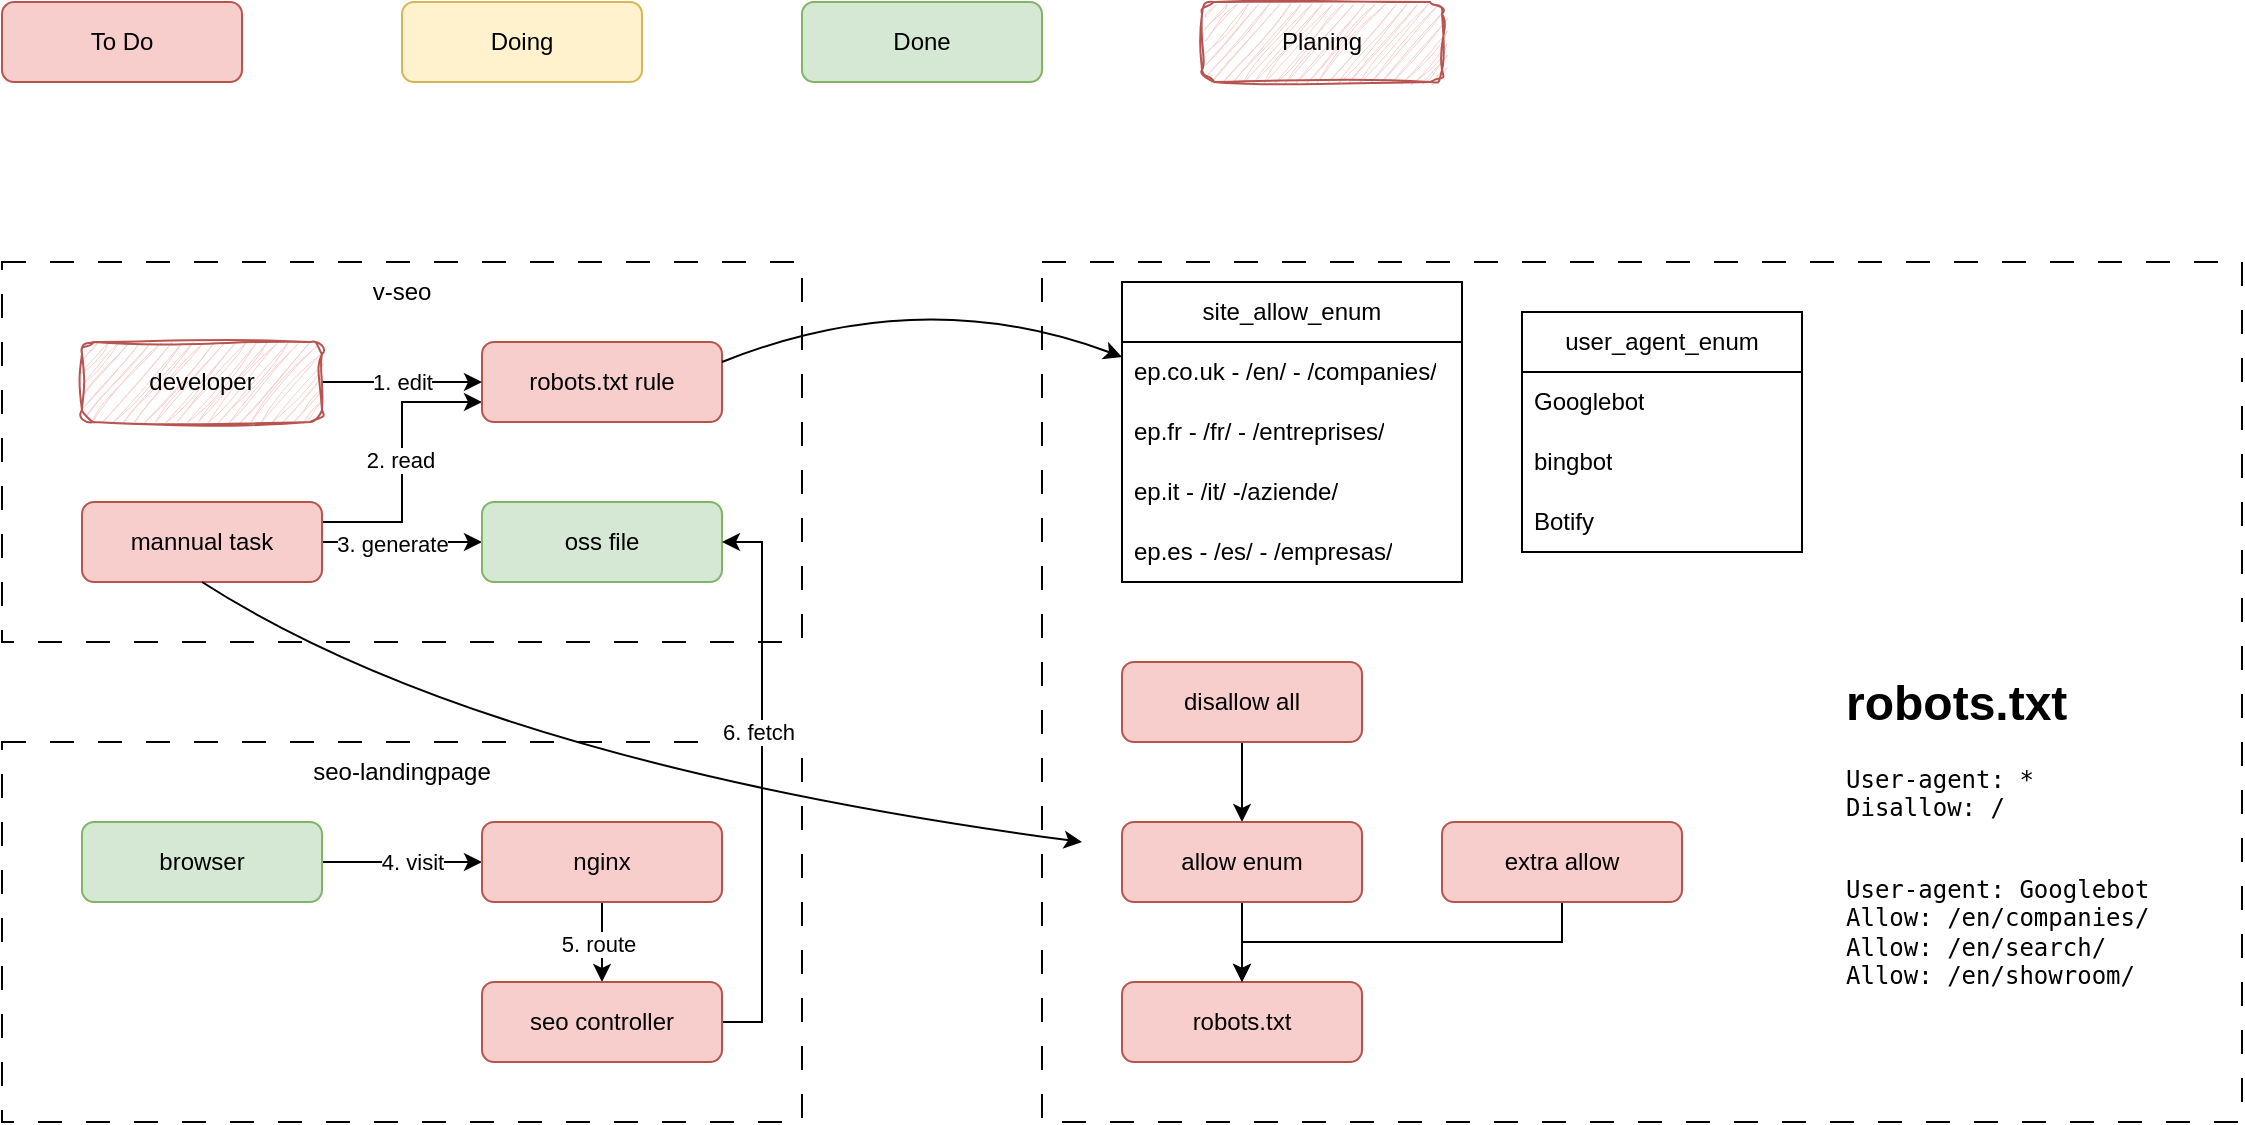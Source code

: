 <mxfile version="25.0.3">
  <diagram name="第 1 页" id="6XTrNinVOmstTceVo0tN">
    <mxGraphModel dx="1417" dy="1819" grid="1" gridSize="10" guides="1" tooltips="1" connect="1" arrows="1" fold="1" page="1" pageScale="1" pageWidth="827" pageHeight="1169" math="0" shadow="0">
      <root>
        <mxCell id="0" />
        <mxCell id="1" parent="0" />
        <mxCell id="VGmLlZrA64LQWpxoeh4O-29" value="" style="rounded=0;whiteSpace=wrap;html=1;fillColor=none;dashed=1;dashPattern=12 12;" parent="1" vertex="1">
          <mxGeometry x="560" y="40" width="600" height="430" as="geometry" />
        </mxCell>
        <mxCell id="VGmLlZrA64LQWpxoeh4O-22" value="" style="rounded=0;whiteSpace=wrap;html=1;fillColor=none;dashed=1;dashPattern=12 12;" parent="1" vertex="1">
          <mxGeometry x="40" y="280" width="400" height="190" as="geometry" />
        </mxCell>
        <mxCell id="VGmLlZrA64LQWpxoeh4O-8" value="" style="rounded=0;whiteSpace=wrap;html=1;fillColor=none;dashed=1;dashPattern=12 12;" parent="1" vertex="1">
          <mxGeometry x="40" y="40" width="400" height="190" as="geometry" />
        </mxCell>
        <mxCell id="VGmLlZrA64LQWpxoeh4O-11" style="edgeStyle=orthogonalEdgeStyle;rounded=0;orthogonalLoop=1;jettySize=auto;html=1;exitX=1;exitY=0.25;exitDx=0;exitDy=0;entryX=0;entryY=0.75;entryDx=0;entryDy=0;" parent="1" source="VGmLlZrA64LQWpxoeh4O-1" target="VGmLlZrA64LQWpxoeh4O-2" edge="1">
          <mxGeometry relative="1" as="geometry" />
        </mxCell>
        <mxCell id="VGmLlZrA64LQWpxoeh4O-12" value="2. read" style="edgeLabel;html=1;align=center;verticalAlign=middle;resizable=0;points=[];" parent="VGmLlZrA64LQWpxoeh4O-11" vertex="1" connectable="0">
          <mxGeometry x="0.014" y="1" relative="1" as="geometry">
            <mxPoint as="offset" />
          </mxGeometry>
        </mxCell>
        <mxCell id="VGmLlZrA64LQWpxoeh4O-13" style="edgeStyle=orthogonalEdgeStyle;rounded=0;orthogonalLoop=1;jettySize=auto;html=1;exitX=1;exitY=0.5;exitDx=0;exitDy=0;entryX=0;entryY=0.5;entryDx=0;entryDy=0;" parent="1" source="VGmLlZrA64LQWpxoeh4O-1" target="VGmLlZrA64LQWpxoeh4O-3" edge="1">
          <mxGeometry relative="1" as="geometry" />
        </mxCell>
        <mxCell id="VGmLlZrA64LQWpxoeh4O-14" value="3. generate" style="edgeLabel;html=1;align=center;verticalAlign=middle;resizable=0;points=[];" parent="VGmLlZrA64LQWpxoeh4O-13" vertex="1" connectable="0">
          <mxGeometry x="-0.125" y="-1" relative="1" as="geometry">
            <mxPoint as="offset" />
          </mxGeometry>
        </mxCell>
        <mxCell id="VGmLlZrA64LQWpxoeh4O-1" value="mannual task" style="rounded=1;whiteSpace=wrap;html=1;fillColor=#f8cecc;strokeColor=#b85450;" parent="1" vertex="1">
          <mxGeometry x="80" y="160" width="120" height="40" as="geometry" />
        </mxCell>
        <mxCell id="VGmLlZrA64LQWpxoeh4O-2" value="robots.txt rule" style="rounded=1;whiteSpace=wrap;html=1;fillColor=#f8cecc;strokeColor=#b85450;" parent="1" vertex="1">
          <mxGeometry x="280" y="80" width="120" height="40" as="geometry" />
        </mxCell>
        <mxCell id="VGmLlZrA64LQWpxoeh4O-3" value="oss file" style="rounded=1;whiteSpace=wrap;html=1;fillColor=#d5e8d4;strokeColor=#82b366;" parent="1" vertex="1">
          <mxGeometry x="280" y="160" width="120" height="40" as="geometry" />
        </mxCell>
        <mxCell id="VGmLlZrA64LQWpxoeh4O-9" style="edgeStyle=orthogonalEdgeStyle;rounded=0;orthogonalLoop=1;jettySize=auto;html=1;exitX=1;exitY=0.5;exitDx=0;exitDy=0;entryX=0;entryY=0.5;entryDx=0;entryDy=0;" parent="1" source="VGmLlZrA64LQWpxoeh4O-4" target="VGmLlZrA64LQWpxoeh4O-2" edge="1">
          <mxGeometry relative="1" as="geometry" />
        </mxCell>
        <mxCell id="VGmLlZrA64LQWpxoeh4O-10" value="1. edit" style="edgeLabel;html=1;align=center;verticalAlign=middle;resizable=0;points=[];" parent="VGmLlZrA64LQWpxoeh4O-9" vertex="1" connectable="0">
          <mxGeometry x="-0.125" y="4" relative="1" as="geometry">
            <mxPoint x="5" y="4" as="offset" />
          </mxGeometry>
        </mxCell>
        <mxCell id="VGmLlZrA64LQWpxoeh4O-4" value="developer" style="rounded=1;whiteSpace=wrap;html=1;fillColor=#f8cecc;strokeColor=#b85450;sketch=1;curveFitting=1;jiggle=2;" parent="1" vertex="1">
          <mxGeometry x="80" y="80" width="120" height="40" as="geometry" />
        </mxCell>
        <mxCell id="VGmLlZrA64LQWpxoeh4O-15" style="edgeStyle=orthogonalEdgeStyle;rounded=0;orthogonalLoop=1;jettySize=auto;html=1;exitX=1;exitY=0.5;exitDx=0;exitDy=0;entryX=0;entryY=0.5;entryDx=0;entryDy=0;" parent="1" source="VGmLlZrA64LQWpxoeh4O-5" target="VGmLlZrA64LQWpxoeh4O-6" edge="1">
          <mxGeometry relative="1" as="geometry" />
        </mxCell>
        <mxCell id="VGmLlZrA64LQWpxoeh4O-16" value="4. visit" style="edgeLabel;html=1;align=center;verticalAlign=middle;resizable=0;points=[];" parent="VGmLlZrA64LQWpxoeh4O-15" vertex="1" connectable="0">
          <mxGeometry x="0.125" relative="1" as="geometry">
            <mxPoint as="offset" />
          </mxGeometry>
        </mxCell>
        <mxCell id="VGmLlZrA64LQWpxoeh4O-5" value="browser" style="rounded=1;whiteSpace=wrap;html=1;fillColor=#d5e8d4;strokeColor=#82b366;" parent="1" vertex="1">
          <mxGeometry x="80" y="320" width="120" height="40" as="geometry" />
        </mxCell>
        <mxCell id="VGmLlZrA64LQWpxoeh4O-17" style="edgeStyle=orthogonalEdgeStyle;rounded=0;orthogonalLoop=1;jettySize=auto;html=1;exitX=0.5;exitY=1;exitDx=0;exitDy=0;entryX=0.5;entryY=0;entryDx=0;entryDy=0;" parent="1" source="VGmLlZrA64LQWpxoeh4O-6" target="VGmLlZrA64LQWpxoeh4O-7" edge="1">
          <mxGeometry relative="1" as="geometry" />
        </mxCell>
        <mxCell id="VGmLlZrA64LQWpxoeh4O-18" value="5. route" style="edgeLabel;html=1;align=center;verticalAlign=middle;resizable=0;points=[];" parent="VGmLlZrA64LQWpxoeh4O-17" vertex="1" connectable="0">
          <mxGeometry x="0.05" y="-2" relative="1" as="geometry">
            <mxPoint as="offset" />
          </mxGeometry>
        </mxCell>
        <mxCell id="VGmLlZrA64LQWpxoeh4O-6" value="nginx" style="rounded=1;whiteSpace=wrap;html=1;fillColor=#f8cecc;strokeColor=#b85450;" parent="1" vertex="1">
          <mxGeometry x="280" y="320" width="120" height="40" as="geometry" />
        </mxCell>
        <mxCell id="VGmLlZrA64LQWpxoeh4O-20" style="edgeStyle=orthogonalEdgeStyle;rounded=0;orthogonalLoop=1;jettySize=auto;html=1;exitX=1;exitY=0.5;exitDx=0;exitDy=0;entryX=1;entryY=0.5;entryDx=0;entryDy=0;" parent="1" source="VGmLlZrA64LQWpxoeh4O-7" target="VGmLlZrA64LQWpxoeh4O-3" edge="1">
          <mxGeometry relative="1" as="geometry" />
        </mxCell>
        <mxCell id="VGmLlZrA64LQWpxoeh4O-21" value="6. fetch" style="edgeLabel;html=1;align=center;verticalAlign=middle;resizable=0;points=[];" parent="VGmLlZrA64LQWpxoeh4O-20" vertex="1" connectable="0">
          <mxGeometry x="0.183" y="2" relative="1" as="geometry">
            <mxPoint as="offset" />
          </mxGeometry>
        </mxCell>
        <mxCell id="VGmLlZrA64LQWpxoeh4O-7" value="seo controller" style="rounded=1;whiteSpace=wrap;html=1;fillColor=#f8cecc;strokeColor=#b85450;" parent="1" vertex="1">
          <mxGeometry x="280" y="400" width="120" height="40" as="geometry" />
        </mxCell>
        <mxCell id="VGmLlZrA64LQWpxoeh4O-23" value="v-seo" style="text;html=1;align=center;verticalAlign=middle;whiteSpace=wrap;rounded=0;" parent="1" vertex="1">
          <mxGeometry x="210" y="40" width="60" height="30" as="geometry" />
        </mxCell>
        <mxCell id="VGmLlZrA64LQWpxoeh4O-24" value="seo-landingpage" style="text;html=1;align=center;verticalAlign=middle;whiteSpace=wrap;rounded=0;" parent="1" vertex="1">
          <mxGeometry x="190" y="280" width="100" height="30" as="geometry" />
        </mxCell>
        <mxCell id="VGmLlZrA64LQWpxoeh4O-25" value="Doing" style="rounded=1;whiteSpace=wrap;html=1;fillColor=#fff2cc;strokeColor=#d6b656;" parent="1" vertex="1">
          <mxGeometry x="240" y="-90" width="120" height="40" as="geometry" />
        </mxCell>
        <mxCell id="VGmLlZrA64LQWpxoeh4O-26" value="To Do" style="rounded=1;whiteSpace=wrap;html=1;fillColor=#f8cecc;strokeColor=#b85450;" parent="1" vertex="1">
          <mxGeometry x="40" y="-90" width="120" height="40" as="geometry" />
        </mxCell>
        <mxCell id="VGmLlZrA64LQWpxoeh4O-27" value="Done" style="rounded=1;whiteSpace=wrap;html=1;fillColor=#d5e8d4;strokeColor=#82b366;" parent="1" vertex="1">
          <mxGeometry x="440" y="-90" width="120" height="40" as="geometry" />
        </mxCell>
        <mxCell id="VGmLlZrA64LQWpxoeh4O-28" value="Planing" style="rounded=1;whiteSpace=wrap;html=1;align=center;fillColor=#f8cecc;strokeColor=#b85450;sketch=1;curveFitting=1;jiggle=2;" parent="1" vertex="1">
          <mxGeometry x="640" y="-90" width="120" height="40" as="geometry" />
        </mxCell>
        <mxCell id="VGmLlZrA64LQWpxoeh4O-30" value="" style="curved=1;endArrow=classic;html=1;rounded=0;exitX=0.5;exitY=1;exitDx=0;exitDy=0;" parent="1" source="VGmLlZrA64LQWpxoeh4O-1" edge="1">
          <mxGeometry width="50" height="50" relative="1" as="geometry">
            <mxPoint x="390" y="220" as="sourcePoint" />
            <mxPoint x="580" y="330" as="targetPoint" />
            <Array as="points">
              <mxPoint x="280" y="290" />
            </Array>
          </mxGeometry>
        </mxCell>
        <mxCell id="VGmLlZrA64LQWpxoeh4O-32" value="site_allow_enum" style="swimlane;fontStyle=0;childLayout=stackLayout;horizontal=1;startSize=30;horizontalStack=0;resizeParent=1;resizeParentMax=0;resizeLast=0;collapsible=1;marginBottom=0;whiteSpace=wrap;html=1;" parent="1" vertex="1">
          <mxGeometry x="600" y="50" width="170" height="150" as="geometry" />
        </mxCell>
        <mxCell id="VGmLlZrA64LQWpxoeh4O-34" value="ep.co.uk - /en/ - /companies/" style="text;strokeColor=none;fillColor=none;align=left;verticalAlign=middle;spacingLeft=4;spacingRight=4;overflow=hidden;points=[[0,0.5],[1,0.5]];portConstraint=eastwest;rotatable=0;whiteSpace=wrap;html=1;" parent="VGmLlZrA64LQWpxoeh4O-32" vertex="1">
          <mxGeometry y="30" width="170" height="30" as="geometry" />
        </mxCell>
        <mxCell id="VGmLlZrA64LQWpxoeh4O-33" value="ep.fr - /fr/ - /entreprises/" style="text;strokeColor=none;fillColor=none;align=left;verticalAlign=middle;spacingLeft=4;spacingRight=4;overflow=hidden;points=[[0,0.5],[1,0.5]];portConstraint=eastwest;rotatable=0;whiteSpace=wrap;html=1;" parent="VGmLlZrA64LQWpxoeh4O-32" vertex="1">
          <mxGeometry y="60" width="170" height="30" as="geometry" />
        </mxCell>
        <mxCell id="VGmLlZrA64LQWpxoeh4O-36" value="ep.it - /it/ -/aziende/" style="text;strokeColor=none;fillColor=none;align=left;verticalAlign=middle;spacingLeft=4;spacingRight=4;overflow=hidden;points=[[0,0.5],[1,0.5]];portConstraint=eastwest;rotatable=0;whiteSpace=wrap;html=1;" parent="VGmLlZrA64LQWpxoeh4O-32" vertex="1">
          <mxGeometry y="90" width="170" height="30" as="geometry" />
        </mxCell>
        <mxCell id="VGmLlZrA64LQWpxoeh4O-35" value="ep.es - /es/ - /empresas/" style="text;strokeColor=none;fillColor=none;align=left;verticalAlign=middle;spacingLeft=4;spacingRight=4;overflow=hidden;points=[[0,0.5],[1,0.5]];portConstraint=eastwest;rotatable=0;whiteSpace=wrap;html=1;" parent="VGmLlZrA64LQWpxoeh4O-32" vertex="1">
          <mxGeometry y="120" width="170" height="30" as="geometry" />
        </mxCell>
        <mxCell id="VGmLlZrA64LQWpxoeh4O-61" style="edgeStyle=orthogonalEdgeStyle;rounded=0;orthogonalLoop=1;jettySize=auto;html=1;exitX=0.5;exitY=1;exitDx=0;exitDy=0;entryX=0.5;entryY=0;entryDx=0;entryDy=0;" parent="1" source="VGmLlZrA64LQWpxoeh4O-40" target="VGmLlZrA64LQWpxoeh4O-60" edge="1">
          <mxGeometry relative="1" as="geometry" />
        </mxCell>
        <mxCell id="VGmLlZrA64LQWpxoeh4O-40" value="disallow all" style="rounded=1;whiteSpace=wrap;html=1;fillColor=#f8cecc;strokeColor=#b85450;" parent="1" vertex="1">
          <mxGeometry x="600" y="240" width="120" height="40" as="geometry" />
        </mxCell>
        <mxCell id="VGmLlZrA64LQWpxoeh4O-41" value="" style="curved=1;endArrow=classic;html=1;rounded=0;exitX=1;exitY=0.25;exitDx=0;exitDy=0;entryX=0;entryY=0.25;entryDx=0;entryDy=0;" parent="1" source="VGmLlZrA64LQWpxoeh4O-2" target="VGmLlZrA64LQWpxoeh4O-32" edge="1">
          <mxGeometry width="50" height="50" relative="1" as="geometry">
            <mxPoint x="390" y="220" as="sourcePoint" />
            <mxPoint x="440" y="170" as="targetPoint" />
            <Array as="points">
              <mxPoint x="500" y="50" />
            </Array>
          </mxGeometry>
        </mxCell>
        <mxCell id="VGmLlZrA64LQWpxoeh4O-42" value="robots.txt" style="rounded=1;whiteSpace=wrap;html=1;fillColor=#f8cecc;strokeColor=#b85450;" parent="1" vertex="1">
          <mxGeometry x="600" y="400" width="120" height="40" as="geometry" />
        </mxCell>
        <mxCell id="VGmLlZrA64LQWpxoeh4O-43" value="user_agent_enum" style="swimlane;fontStyle=0;childLayout=stackLayout;horizontal=1;startSize=30;horizontalStack=0;resizeParent=1;resizeParentMax=0;resizeLast=0;collapsible=1;marginBottom=0;whiteSpace=wrap;html=1;" parent="1" vertex="1">
          <mxGeometry x="800" y="65" width="140" height="120" as="geometry" />
        </mxCell>
        <mxCell id="VGmLlZrA64LQWpxoeh4O-44" value="Googlebot" style="text;strokeColor=none;fillColor=none;align=left;verticalAlign=middle;spacingLeft=4;spacingRight=4;overflow=hidden;points=[[0,0.5],[1,0.5]];portConstraint=eastwest;rotatable=0;whiteSpace=wrap;html=1;" parent="VGmLlZrA64LQWpxoeh4O-43" vertex="1">
          <mxGeometry y="30" width="140" height="30" as="geometry" />
        </mxCell>
        <mxCell id="VGmLlZrA64LQWpxoeh4O-45" value="bingbot" style="text;strokeColor=none;fillColor=none;align=left;verticalAlign=middle;spacingLeft=4;spacingRight=4;overflow=hidden;points=[[0,0.5],[1,0.5]];portConstraint=eastwest;rotatable=0;whiteSpace=wrap;html=1;" parent="VGmLlZrA64LQWpxoeh4O-43" vertex="1">
          <mxGeometry y="60" width="140" height="30" as="geometry" />
        </mxCell>
        <mxCell id="VGmLlZrA64LQWpxoeh4O-46" value="Botify" style="text;strokeColor=none;fillColor=none;align=left;verticalAlign=middle;spacingLeft=4;spacingRight=4;overflow=hidden;points=[[0,0.5],[1,0.5]];portConstraint=eastwest;rotatable=0;whiteSpace=wrap;html=1;" parent="VGmLlZrA64LQWpxoeh4O-43" vertex="1">
          <mxGeometry y="90" width="140" height="30" as="geometry" />
        </mxCell>
        <mxCell id="VGmLlZrA64LQWpxoeh4O-62" style="edgeStyle=orthogonalEdgeStyle;rounded=0;orthogonalLoop=1;jettySize=auto;html=1;exitX=0.5;exitY=1;exitDx=0;exitDy=0;entryX=0.5;entryY=0;entryDx=0;entryDy=0;" parent="1" source="VGmLlZrA64LQWpxoeh4O-60" target="VGmLlZrA64LQWpxoeh4O-42" edge="1">
          <mxGeometry relative="1" as="geometry" />
        </mxCell>
        <mxCell id="VGmLlZrA64LQWpxoeh4O-60" value="allow enum" style="rounded=1;whiteSpace=wrap;html=1;fillColor=#f8cecc;strokeColor=#b85450;" parent="1" vertex="1">
          <mxGeometry x="600" y="320" width="120" height="40" as="geometry" />
        </mxCell>
        <mxCell id="pyfWFypuzCa8Q7GXb068-2" style="edgeStyle=orthogonalEdgeStyle;rounded=0;orthogonalLoop=1;jettySize=auto;html=1;exitX=0.5;exitY=1;exitDx=0;exitDy=0;entryX=0.5;entryY=0;entryDx=0;entryDy=0;" edge="1" parent="1" source="VGmLlZrA64LQWpxoeh4O-63" target="VGmLlZrA64LQWpxoeh4O-42">
          <mxGeometry relative="1" as="geometry" />
        </mxCell>
        <mxCell id="VGmLlZrA64LQWpxoeh4O-63" value="extra allow" style="rounded=1;whiteSpace=wrap;html=1;fillColor=#f8cecc;strokeColor=#b85450;" parent="1" vertex="1">
          <mxGeometry x="760" y="320" width="120" height="40" as="geometry" />
        </mxCell>
        <mxCell id="pyfWFypuzCa8Q7GXb068-3" value="&lt;h1 style=&quot;margin-top: 0px;&quot;&gt;robots.txt&lt;/h1&gt;&lt;pre&gt;User-agent: *&lt;br&gt;Disallow: /&lt;/pre&gt;&lt;pre&gt;&lt;br&gt;User-agent: Googlebot&lt;br&gt;Allow: /en/companies/&lt;br&gt;Allow: /en/search/&lt;br&gt;Allow: /en/showroom/&lt;/pre&gt;" style="text;html=1;whiteSpace=wrap;overflow=hidden;rounded=0;" vertex="1" parent="1">
          <mxGeometry x="960" y="240" width="180" height="200" as="geometry" />
        </mxCell>
      </root>
    </mxGraphModel>
  </diagram>
</mxfile>
